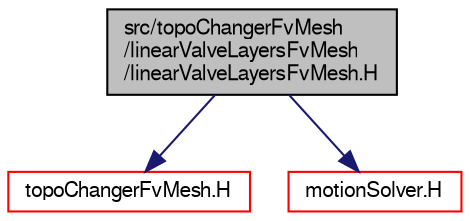 digraph "src/topoChangerFvMesh/linearValveLayersFvMesh/linearValveLayersFvMesh.H"
{
  bgcolor="transparent";
  edge [fontname="FreeSans",fontsize="10",labelfontname="FreeSans",labelfontsize="10"];
  node [fontname="FreeSans",fontsize="10",shape=record];
  Node0 [label="src/topoChangerFvMesh\l/linearValveLayersFvMesh\l/linearValveLayersFvMesh.H",height=0.2,width=0.4,color="black", fillcolor="grey75", style="filled", fontcolor="black"];
  Node0 -> Node1 [color="midnightblue",fontsize="10",style="solid",fontname="FreeSans"];
  Node1 [label="topoChangerFvMesh.H",height=0.2,width=0.4,color="red",URL="$a16793.html"];
  Node0 -> Node273 [color="midnightblue",fontsize="10",style="solid",fontname="FreeSans"];
  Node273 [label="motionSolver.H",height=0.2,width=0.4,color="red",URL="$a00626.html"];
}

